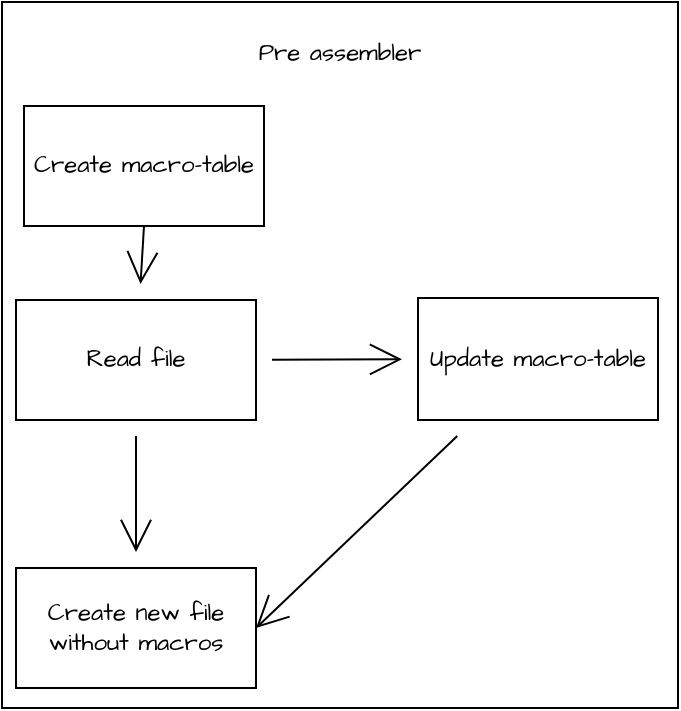 <mxfile version="24.6.4" type="github">
  <diagram name="Page-1" id="e6FzW3w9EXwNJaOYAm_Y">
    <mxGraphModel dx="1271" dy="964" grid="0" gridSize="10" guides="1" tooltips="1" connect="1" arrows="1" fold="1" page="0" pageScale="1" pageWidth="827" pageHeight="1169" math="0" shadow="0">
      <root>
        <mxCell id="0" />
        <mxCell id="1" parent="0" />
        <mxCell id="HK-J0esyKTMvWCUbQd2L-1" value="Pre assembler&lt;div&gt;&lt;br&gt;&lt;/div&gt;&lt;div&gt;&lt;br&gt;&lt;/div&gt;&lt;div&gt;&lt;br&gt;&lt;/div&gt;&lt;div&gt;&lt;br&gt;&lt;/div&gt;&lt;div&gt;&lt;br&gt;&lt;/div&gt;&lt;div&gt;&lt;br&gt;&lt;/div&gt;&lt;div&gt;&lt;br&gt;&lt;/div&gt;&lt;div&gt;&lt;br&gt;&lt;/div&gt;&lt;div&gt;&lt;br&gt;&lt;/div&gt;&lt;div&gt;&lt;br&gt;&lt;/div&gt;&lt;div&gt;&lt;br&gt;&lt;/div&gt;&lt;div&gt;&lt;br&gt;&lt;/div&gt;&lt;div&gt;&lt;br&gt;&lt;/div&gt;&lt;div&gt;&lt;br&gt;&lt;/div&gt;&lt;div&gt;&lt;br&gt;&lt;/div&gt;&lt;div&gt;&lt;br&gt;&lt;/div&gt;&lt;div&gt;&lt;br&gt;&lt;/div&gt;&lt;div&gt;&lt;br&gt;&lt;/div&gt;&lt;div&gt;&lt;br&gt;&lt;/div&gt;&lt;div&gt;&lt;br&gt;&lt;/div&gt;&lt;div&gt;&lt;br&gt;&lt;/div&gt;" style="rounded=0;whiteSpace=wrap;html=1;fontFamily=Architects Daughter;fontSource=https%3A%2F%2Ffonts.googleapis.com%2Fcss%3Ffamily%3DArchitects%2BDaughter;" vertex="1" parent="1">
          <mxGeometry x="214" y="-17" width="338" height="353" as="geometry" />
        </mxCell>
        <mxCell id="HK-J0esyKTMvWCUbQd2L-6" value="" style="edgeStyle=none;curved=1;rounded=0;orthogonalLoop=1;jettySize=auto;html=1;fontFamily=Architects Daughter;fontSource=https%3A%2F%2Ffonts.googleapis.com%2Fcss%3Ffamily%3DArchitects%2BDaughter;fontSize=16;startSize=14;endArrow=open;endSize=14;sourcePerimeterSpacing=8;targetPerimeterSpacing=8;" edge="1" parent="1" source="HK-J0esyKTMvWCUbQd2L-2" target="HK-J0esyKTMvWCUbQd2L-5">
          <mxGeometry relative="1" as="geometry" />
        </mxCell>
        <mxCell id="HK-J0esyKTMvWCUbQd2L-8" value="" style="edgeStyle=none;curved=1;rounded=0;orthogonalLoop=1;jettySize=auto;html=1;fontFamily=Architects Daughter;fontSource=https%3A%2F%2Ffonts.googleapis.com%2Fcss%3Ffamily%3DArchitects%2BDaughter;fontSize=16;startSize=14;endArrow=open;endSize=14;sourcePerimeterSpacing=8;targetPerimeterSpacing=8;" edge="1" parent="1" source="HK-J0esyKTMvWCUbQd2L-2" target="HK-J0esyKTMvWCUbQd2L-7">
          <mxGeometry relative="1" as="geometry" />
        </mxCell>
        <mxCell id="HK-J0esyKTMvWCUbQd2L-2" value="Read file" style="rounded=0;whiteSpace=wrap;html=1;fontFamily=Architects Daughter;fontSource=https%3A%2F%2Ffonts.googleapis.com%2Fcss%3Ffamily%3DArchitects%2BDaughter;" vertex="1" parent="1">
          <mxGeometry x="221" y="132" width="120" height="60" as="geometry" />
        </mxCell>
        <mxCell id="HK-J0esyKTMvWCUbQd2L-4" value="" style="edgeStyle=none;curved=1;rounded=0;orthogonalLoop=1;jettySize=auto;html=1;fontFamily=Architects Daughter;fontSource=https%3A%2F%2Ffonts.googleapis.com%2Fcss%3Ffamily%3DArchitects%2BDaughter;fontSize=16;startSize=14;endArrow=open;endSize=14;sourcePerimeterSpacing=8;targetPerimeterSpacing=8;exitX=0.5;exitY=1;exitDx=0;exitDy=0;" edge="1" parent="1" source="HK-J0esyKTMvWCUbQd2L-9" target="HK-J0esyKTMvWCUbQd2L-2">
          <mxGeometry relative="1" as="geometry">
            <mxPoint x="281" y="97.0" as="sourcePoint" />
          </mxGeometry>
        </mxCell>
        <mxCell id="HK-J0esyKTMvWCUbQd2L-5" value="Create new file without macros" style="whiteSpace=wrap;html=1;fontFamily=Architects Daughter;rounded=0;fontSource=https%3A%2F%2Ffonts.googleapis.com%2Fcss%3Ffamily%3DArchitects%2BDaughter;" vertex="1" parent="1">
          <mxGeometry x="221" y="266" width="120" height="60" as="geometry" />
        </mxCell>
        <mxCell id="HK-J0esyKTMvWCUbQd2L-11" style="edgeStyle=none;curved=1;rounded=0;orthogonalLoop=1;jettySize=auto;html=1;entryX=1;entryY=0.5;entryDx=0;entryDy=0;fontFamily=Architects Daughter;fontSource=https%3A%2F%2Ffonts.googleapis.com%2Fcss%3Ffamily%3DArchitects%2BDaughter;fontSize=16;startSize=14;endArrow=open;endSize=14;sourcePerimeterSpacing=8;targetPerimeterSpacing=8;" edge="1" parent="1" source="HK-J0esyKTMvWCUbQd2L-7" target="HK-J0esyKTMvWCUbQd2L-5">
          <mxGeometry relative="1" as="geometry" />
        </mxCell>
        <mxCell id="HK-J0esyKTMvWCUbQd2L-7" value="Update macro-table" style="rounded=0;whiteSpace=wrap;html=1;fontFamily=Architects Daughter;fontSource=https%3A%2F%2Ffonts.googleapis.com%2Fcss%3Ffamily%3DArchitects%2BDaughter;" vertex="1" parent="1">
          <mxGeometry x="422" y="131" width="120" height="61" as="geometry" />
        </mxCell>
        <mxCell id="HK-J0esyKTMvWCUbQd2L-9" value="Create macro-table" style="rounded=0;whiteSpace=wrap;html=1;fontFamily=Architects Daughter;fontSource=https%3A%2F%2Ffonts.googleapis.com%2Fcss%3Ffamily%3DArchitects%2BDaughter;" vertex="1" parent="1">
          <mxGeometry x="225" y="35" width="120" height="60" as="geometry" />
        </mxCell>
      </root>
    </mxGraphModel>
  </diagram>
</mxfile>
